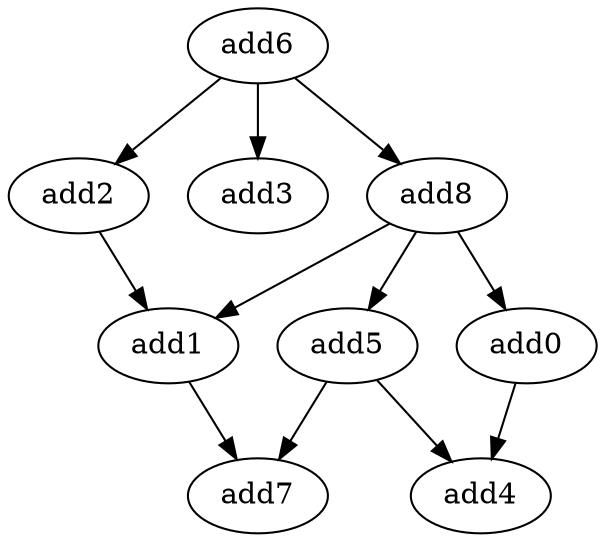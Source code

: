 strict digraph  {
add4 [opcode=add];
add2 [opcode=add];
add5 [opcode=add];
add1 [opcode=add];
add0 [opcode=add];
add7 [opcode=add];
add3 [opcode=add];
add6 [opcode=add];
add8 [opcode=add];
add2 -> add1;
add5 -> add4;
add5 -> add7;
add1 -> add7;
add0 -> add4;
add6 -> add8;
add6 -> add3;
add6 -> add2;
add8 -> add5;
add8 -> add0;
add8 -> add1;
}
